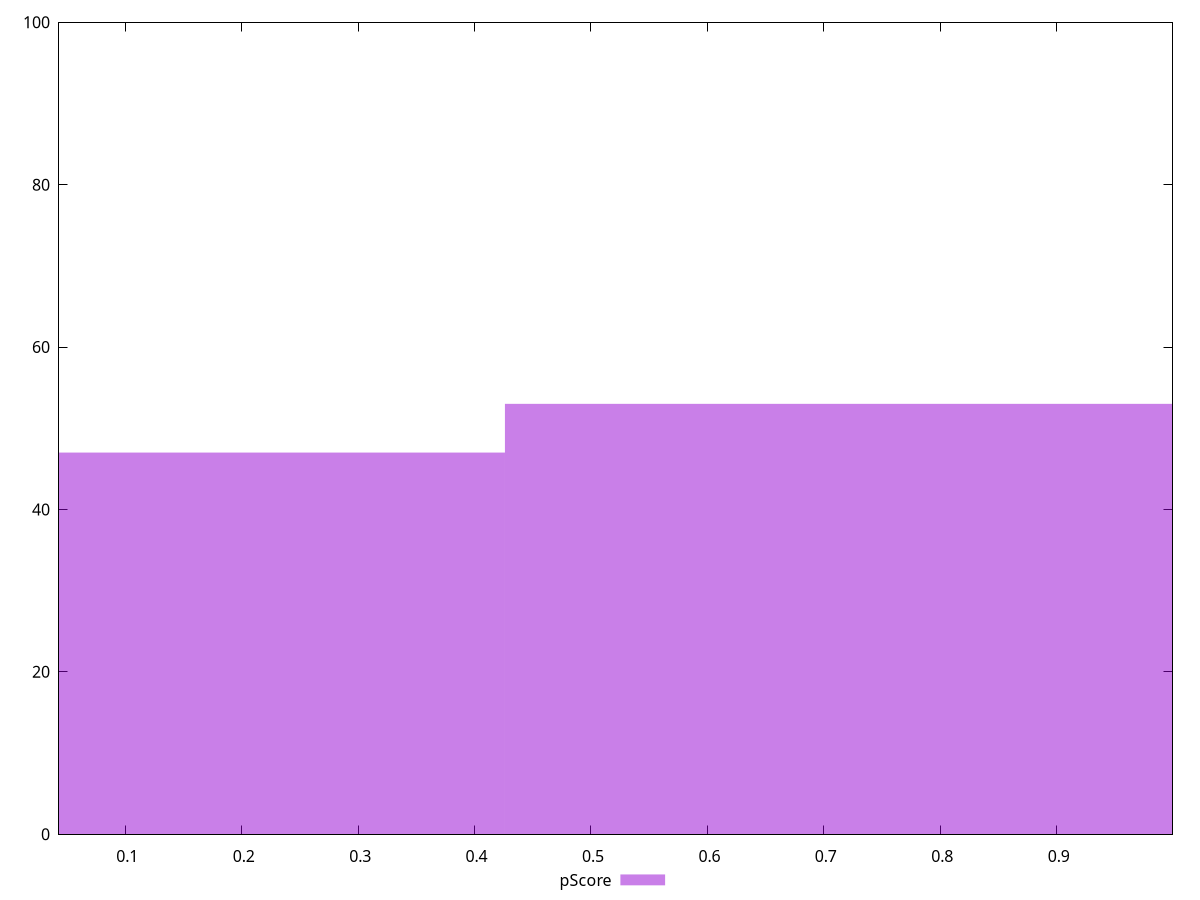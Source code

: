 reset

$pScore <<EOF
0 47
0.852167092114171 53
EOF

set key outside below
set boxwidth 0.852167092114171
set xrange [0.04305861942054917:0.9994713062033262]
set yrange [0:100]
set trange [0:100]
set style fill transparent solid 0.5 noborder
set terminal svg size 640, 490 enhanced background rgb 'white'
set output "reports/report_00028_2021-02-24T12-49-42.674Z/speed-index/samples/agenda/pScore/histogram.svg"

plot $pScore title "pScore" with boxes

reset
